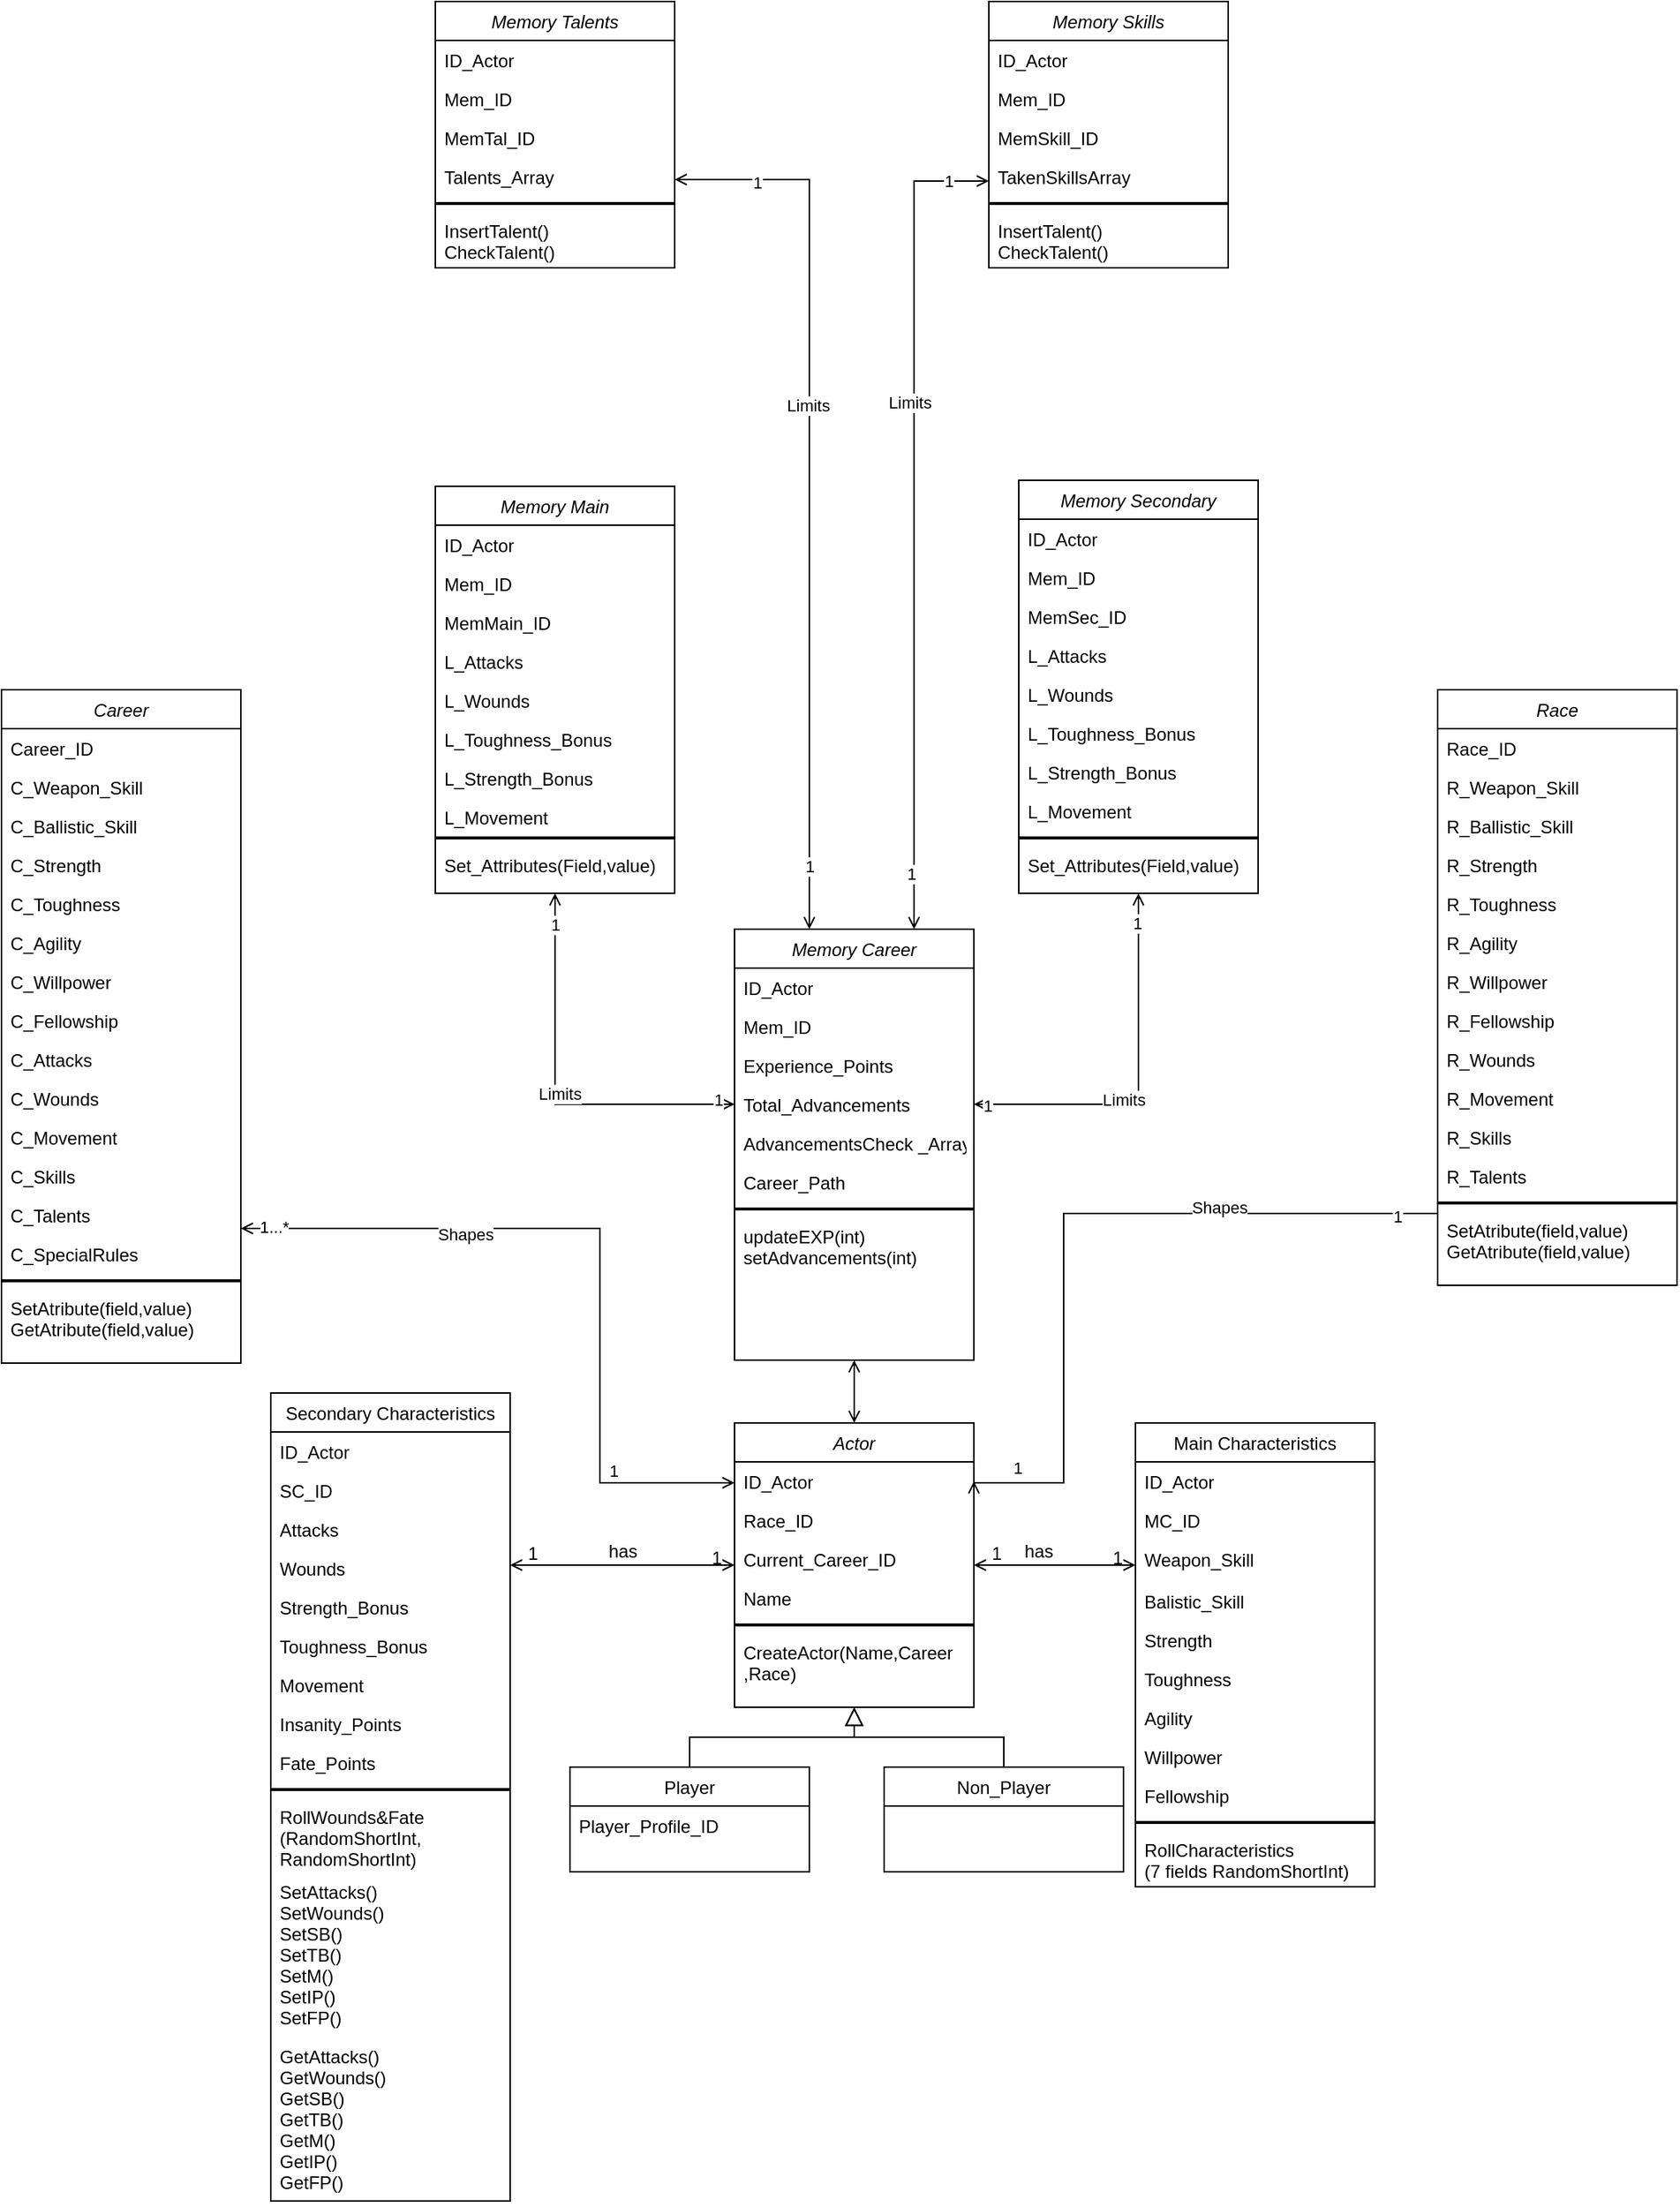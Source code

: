<mxfile version="21.2.8" type="device">
  <diagram id="C5RBs43oDa-KdzZeNtuy" name="Page-1">
    <mxGraphModel dx="2403" dy="2080" grid="1" gridSize="10" guides="1" tooltips="1" connect="1" arrows="1" fold="1" page="1" pageScale="1" pageWidth="827" pageHeight="1169" math="0" shadow="0">
      <root>
        <mxCell id="WIyWlLk6GJQsqaUBKTNV-0" />
        <mxCell id="WIyWlLk6GJQsqaUBKTNV-1" parent="WIyWlLk6GJQsqaUBKTNV-0" />
        <mxCell id="jJhLYM68fcWp1wS62dCp-90" style="edgeStyle=orthogonalEdgeStyle;rounded=0;orthogonalLoop=1;jettySize=auto;html=1;endArrow=open;endFill=0;startArrow=open;startFill=0;" edge="1" parent="WIyWlLk6GJQsqaUBKTNV-1" source="zkfFHV4jXpPFQw0GAbJ--0" target="jJhLYM68fcWp1wS62dCp-17">
          <mxGeometry relative="1" as="geometry" />
        </mxCell>
        <mxCell id="zkfFHV4jXpPFQw0GAbJ--0" value="Actor" style="swimlane;fontStyle=2;align=center;verticalAlign=top;childLayout=stackLayout;horizontal=1;startSize=26;horizontalStack=0;resizeParent=1;resizeLast=0;collapsible=1;marginBottom=0;rounded=0;shadow=0;strokeWidth=1;" parent="WIyWlLk6GJQsqaUBKTNV-1" vertex="1">
          <mxGeometry x="260" y="220" width="160" height="190" as="geometry">
            <mxRectangle x="230" y="140" width="160" height="26" as="alternateBounds" />
          </mxGeometry>
        </mxCell>
        <mxCell id="zkfFHV4jXpPFQw0GAbJ--1" value="ID_Actor" style="text;align=left;verticalAlign=top;spacingLeft=4;spacingRight=4;overflow=hidden;rotatable=0;points=[[0,0.5],[1,0.5]];portConstraint=eastwest;" parent="zkfFHV4jXpPFQw0GAbJ--0" vertex="1">
          <mxGeometry y="26" width="160" height="26" as="geometry" />
        </mxCell>
        <mxCell id="jJhLYM68fcWp1wS62dCp-0" value="Race_ID" style="text;align=left;verticalAlign=top;spacingLeft=4;spacingRight=4;overflow=hidden;rotatable=0;points=[[0,0.5],[1,0.5]];portConstraint=eastwest;rounded=0;shadow=0;html=0;" vertex="1" parent="zkfFHV4jXpPFQw0GAbJ--0">
          <mxGeometry y="52" width="160" height="26" as="geometry" />
        </mxCell>
        <mxCell id="zkfFHV4jXpPFQw0GAbJ--3" value="Current_Career_ID" style="text;align=left;verticalAlign=top;spacingLeft=4;spacingRight=4;overflow=hidden;rotatable=0;points=[[0,0.5],[1,0.5]];portConstraint=eastwest;rounded=0;shadow=0;html=0;" parent="zkfFHV4jXpPFQw0GAbJ--0" vertex="1">
          <mxGeometry y="78" width="160" height="26" as="geometry" />
        </mxCell>
        <mxCell id="zkfFHV4jXpPFQw0GAbJ--2" value="Name" style="text;align=left;verticalAlign=top;spacingLeft=4;spacingRight=4;overflow=hidden;rotatable=0;points=[[0,0.5],[1,0.5]];portConstraint=eastwest;rounded=0;shadow=0;html=0;" parent="zkfFHV4jXpPFQw0GAbJ--0" vertex="1">
          <mxGeometry y="104" width="160" height="26" as="geometry" />
        </mxCell>
        <mxCell id="jJhLYM68fcWp1wS62dCp-123" value="" style="line;strokeWidth=2;html=1;" vertex="1" parent="zkfFHV4jXpPFQw0GAbJ--0">
          <mxGeometry y="130" width="160" height="10" as="geometry" />
        </mxCell>
        <mxCell id="jJhLYM68fcWp1wS62dCp-124" value="CreateActor(Name,Career&#xa;,Race)" style="text;align=left;verticalAlign=top;spacingLeft=4;spacingRight=4;overflow=hidden;rotatable=0;points=[[0,0.5],[1,0.5]];portConstraint=eastwest;rounded=0;shadow=0;html=0;" vertex="1" parent="zkfFHV4jXpPFQw0GAbJ--0">
          <mxGeometry y="140" width="160" height="50" as="geometry" />
        </mxCell>
        <mxCell id="zkfFHV4jXpPFQw0GAbJ--6" value="Player" style="swimlane;fontStyle=0;align=center;verticalAlign=top;childLayout=stackLayout;horizontal=1;startSize=26;horizontalStack=0;resizeParent=1;resizeLast=0;collapsible=1;marginBottom=0;rounded=0;shadow=0;strokeWidth=1;" parent="WIyWlLk6GJQsqaUBKTNV-1" vertex="1">
          <mxGeometry x="150" y="450" width="160" height="70" as="geometry">
            <mxRectangle x="130" y="380" width="160" height="26" as="alternateBounds" />
          </mxGeometry>
        </mxCell>
        <mxCell id="zkfFHV4jXpPFQw0GAbJ--7" value="Player_Profile_ID" style="text;align=left;verticalAlign=top;spacingLeft=4;spacingRight=4;overflow=hidden;rotatable=0;points=[[0,0.5],[1,0.5]];portConstraint=eastwest;" parent="zkfFHV4jXpPFQw0GAbJ--6" vertex="1">
          <mxGeometry y="26" width="160" height="26" as="geometry" />
        </mxCell>
        <mxCell id="zkfFHV4jXpPFQw0GAbJ--12" value="" style="endArrow=block;endSize=10;endFill=0;shadow=0;strokeWidth=1;rounded=0;edgeStyle=elbowEdgeStyle;elbow=vertical;" parent="WIyWlLk6GJQsqaUBKTNV-1" source="zkfFHV4jXpPFQw0GAbJ--6" target="zkfFHV4jXpPFQw0GAbJ--0" edge="1">
          <mxGeometry width="160" relative="1" as="geometry">
            <mxPoint x="220" y="303" as="sourcePoint" />
            <mxPoint x="220" y="303" as="targetPoint" />
          </mxGeometry>
        </mxCell>
        <mxCell id="zkfFHV4jXpPFQw0GAbJ--13" value="Non_Player" style="swimlane;fontStyle=0;align=center;verticalAlign=top;childLayout=stackLayout;horizontal=1;startSize=26;horizontalStack=0;resizeParent=1;resizeLast=0;collapsible=1;marginBottom=0;rounded=0;shadow=0;strokeWidth=1;" parent="WIyWlLk6GJQsqaUBKTNV-1" vertex="1">
          <mxGeometry x="360" y="450" width="160" height="70" as="geometry">
            <mxRectangle x="340" y="380" width="170" height="26" as="alternateBounds" />
          </mxGeometry>
        </mxCell>
        <mxCell id="zkfFHV4jXpPFQw0GAbJ--16" value="" style="endArrow=block;endSize=10;endFill=0;shadow=0;strokeWidth=1;rounded=0;edgeStyle=elbowEdgeStyle;elbow=vertical;" parent="WIyWlLk6GJQsqaUBKTNV-1" source="zkfFHV4jXpPFQw0GAbJ--13" target="zkfFHV4jXpPFQw0GAbJ--0" edge="1">
          <mxGeometry width="160" relative="1" as="geometry">
            <mxPoint x="230" y="473" as="sourcePoint" />
            <mxPoint x="330" y="371" as="targetPoint" />
          </mxGeometry>
        </mxCell>
        <mxCell id="zkfFHV4jXpPFQw0GAbJ--17" value="Main Characteristics" style="swimlane;fontStyle=0;align=center;verticalAlign=top;childLayout=stackLayout;horizontal=1;startSize=26;horizontalStack=0;resizeParent=1;resizeLast=0;collapsible=1;marginBottom=0;rounded=0;shadow=0;strokeWidth=1;" parent="WIyWlLk6GJQsqaUBKTNV-1" vertex="1">
          <mxGeometry x="528" y="220" width="160" height="310" as="geometry">
            <mxRectangle x="550" y="140" width="160" height="26" as="alternateBounds" />
          </mxGeometry>
        </mxCell>
        <mxCell id="jJhLYM68fcWp1wS62dCp-76" value="ID_Actor" style="text;align=left;verticalAlign=top;spacingLeft=4;spacingRight=4;overflow=hidden;rotatable=0;points=[[0,0.5],[1,0.5]];portConstraint=eastwest;" vertex="1" parent="zkfFHV4jXpPFQw0GAbJ--17">
          <mxGeometry y="26" width="160" height="26" as="geometry" />
        </mxCell>
        <mxCell id="zkfFHV4jXpPFQw0GAbJ--18" value="MC_ID" style="text;align=left;verticalAlign=top;spacingLeft=4;spacingRight=4;overflow=hidden;rotatable=0;points=[[0,0.5],[1,0.5]];portConstraint=eastwest;" parent="zkfFHV4jXpPFQw0GAbJ--17" vertex="1">
          <mxGeometry y="52" width="160" height="26" as="geometry" />
        </mxCell>
        <mxCell id="jJhLYM68fcWp1wS62dCp-73" value="Weapon_Skill" style="text;align=left;verticalAlign=top;spacingLeft=4;spacingRight=4;overflow=hidden;rotatable=0;points=[[0,0.5],[1,0.5]];portConstraint=eastwest;" vertex="1" parent="zkfFHV4jXpPFQw0GAbJ--17">
          <mxGeometry y="78" width="160" height="28" as="geometry" />
        </mxCell>
        <mxCell id="zkfFHV4jXpPFQw0GAbJ--19" value="Balistic_Skill" style="text;align=left;verticalAlign=top;spacingLeft=4;spacingRight=4;overflow=hidden;rotatable=0;points=[[0,0.5],[1,0.5]];portConstraint=eastwest;rounded=0;shadow=0;html=0;" parent="zkfFHV4jXpPFQw0GAbJ--17" vertex="1">
          <mxGeometry y="106" width="160" height="26" as="geometry" />
        </mxCell>
        <mxCell id="zkfFHV4jXpPFQw0GAbJ--20" value="Strength" style="text;align=left;verticalAlign=top;spacingLeft=4;spacingRight=4;overflow=hidden;rotatable=0;points=[[0,0.5],[1,0.5]];portConstraint=eastwest;rounded=0;shadow=0;html=0;" parent="zkfFHV4jXpPFQw0GAbJ--17" vertex="1">
          <mxGeometry y="132" width="160" height="26" as="geometry" />
        </mxCell>
        <mxCell id="zkfFHV4jXpPFQw0GAbJ--21" value="Toughness" style="text;align=left;verticalAlign=top;spacingLeft=4;spacingRight=4;overflow=hidden;rotatable=0;points=[[0,0.5],[1,0.5]];portConstraint=eastwest;rounded=0;shadow=0;html=0;" parent="zkfFHV4jXpPFQw0GAbJ--17" vertex="1">
          <mxGeometry y="158" width="160" height="26" as="geometry" />
        </mxCell>
        <mxCell id="zkfFHV4jXpPFQw0GAbJ--22" value="Agility" style="text;align=left;verticalAlign=top;spacingLeft=4;spacingRight=4;overflow=hidden;rotatable=0;points=[[0,0.5],[1,0.5]];portConstraint=eastwest;rounded=0;shadow=0;html=0;" parent="zkfFHV4jXpPFQw0GAbJ--17" vertex="1">
          <mxGeometry y="184" width="160" height="26" as="geometry" />
        </mxCell>
        <mxCell id="jJhLYM68fcWp1wS62dCp-1" value="Willpower" style="text;align=left;verticalAlign=top;spacingLeft=4;spacingRight=4;overflow=hidden;rotatable=0;points=[[0,0.5],[1,0.5]];portConstraint=eastwest;rounded=0;shadow=0;html=0;" vertex="1" parent="zkfFHV4jXpPFQw0GAbJ--17">
          <mxGeometry y="210" width="160" height="26" as="geometry" />
        </mxCell>
        <mxCell id="jJhLYM68fcWp1wS62dCp-2" value="Fellowship" style="text;align=left;verticalAlign=top;spacingLeft=4;spacingRight=4;overflow=hidden;rotatable=0;points=[[0,0.5],[1,0.5]];portConstraint=eastwest;rounded=0;shadow=0;html=0;" vertex="1" parent="zkfFHV4jXpPFQw0GAbJ--17">
          <mxGeometry y="236" width="160" height="26" as="geometry" />
        </mxCell>
        <mxCell id="jJhLYM68fcWp1wS62dCp-134" value="" style="line;strokeWidth=2;html=1;" vertex="1" parent="zkfFHV4jXpPFQw0GAbJ--17">
          <mxGeometry y="262" width="160" height="10" as="geometry" />
        </mxCell>
        <mxCell id="jJhLYM68fcWp1wS62dCp-135" value="RollCharacteristics&#xa;(7 fields RandomShortInt)" style="text;align=left;verticalAlign=top;spacingLeft=4;spacingRight=4;overflow=hidden;rotatable=0;points=[[0,0.5],[1,0.5]];portConstraint=eastwest;" vertex="1" parent="zkfFHV4jXpPFQw0GAbJ--17">
          <mxGeometry y="272" width="160" height="38" as="geometry" />
        </mxCell>
        <mxCell id="zkfFHV4jXpPFQw0GAbJ--26" value="" style="endArrow=open;shadow=0;strokeWidth=1;rounded=0;endFill=1;edgeStyle=elbowEdgeStyle;elbow=vertical;startArrow=open;startFill=0;" parent="WIyWlLk6GJQsqaUBKTNV-1" source="zkfFHV4jXpPFQw0GAbJ--0" target="zkfFHV4jXpPFQw0GAbJ--17" edge="1">
          <mxGeometry x="0.5" y="41" relative="1" as="geometry">
            <mxPoint x="400" y="292" as="sourcePoint" />
            <mxPoint x="560" y="292" as="targetPoint" />
            <mxPoint x="-40" y="32" as="offset" />
          </mxGeometry>
        </mxCell>
        <mxCell id="zkfFHV4jXpPFQw0GAbJ--27" value="1" style="resizable=0;align=left;verticalAlign=bottom;labelBackgroundColor=none;fontSize=12;" parent="zkfFHV4jXpPFQw0GAbJ--26" connectable="0" vertex="1">
          <mxGeometry x="-1" relative="1" as="geometry">
            <mxPoint x="10" y="1" as="offset" />
          </mxGeometry>
        </mxCell>
        <mxCell id="zkfFHV4jXpPFQw0GAbJ--28" value="1" style="resizable=0;align=right;verticalAlign=bottom;labelBackgroundColor=none;fontSize=12;" parent="zkfFHV4jXpPFQw0GAbJ--26" connectable="0" vertex="1">
          <mxGeometry x="1" relative="1" as="geometry">
            <mxPoint x="-7" y="4" as="offset" />
          </mxGeometry>
        </mxCell>
        <mxCell id="zkfFHV4jXpPFQw0GAbJ--29" value="has" style="text;html=1;resizable=0;points=[];;align=center;verticalAlign=middle;labelBackgroundColor=none;rounded=0;shadow=0;strokeWidth=1;fontSize=12;" parent="zkfFHV4jXpPFQw0GAbJ--26" vertex="1" connectable="0">
          <mxGeometry x="0.5" y="49" relative="1" as="geometry">
            <mxPoint x="-38" y="40" as="offset" />
          </mxGeometry>
        </mxCell>
        <mxCell id="jJhLYM68fcWp1wS62dCp-3" value="Secondary Characteristics" style="swimlane;fontStyle=0;align=center;verticalAlign=top;childLayout=stackLayout;horizontal=1;startSize=26;horizontalStack=0;resizeParent=1;resizeLast=0;collapsible=1;marginBottom=0;rounded=0;shadow=0;strokeWidth=1;" vertex="1" parent="WIyWlLk6GJQsqaUBKTNV-1">
          <mxGeometry x="-50" y="200" width="160" height="540" as="geometry">
            <mxRectangle x="550" y="140" width="160" height="26" as="alternateBounds" />
          </mxGeometry>
        </mxCell>
        <mxCell id="jJhLYM68fcWp1wS62dCp-75" value="ID_Actor" style="text;align=left;verticalAlign=top;spacingLeft=4;spacingRight=4;overflow=hidden;rotatable=0;points=[[0,0.5],[1,0.5]];portConstraint=eastwest;" vertex="1" parent="jJhLYM68fcWp1wS62dCp-3">
          <mxGeometry y="26" width="160" height="26" as="geometry" />
        </mxCell>
        <mxCell id="jJhLYM68fcWp1wS62dCp-71" value="SC_ID" style="text;align=left;verticalAlign=top;spacingLeft=4;spacingRight=4;overflow=hidden;rotatable=0;points=[[0,0.5],[1,0.5]];portConstraint=eastwest;" vertex="1" parent="jJhLYM68fcWp1wS62dCp-3">
          <mxGeometry y="52" width="160" height="26" as="geometry" />
        </mxCell>
        <mxCell id="jJhLYM68fcWp1wS62dCp-4" value="Attacks" style="text;align=left;verticalAlign=top;spacingLeft=4;spacingRight=4;overflow=hidden;rotatable=0;points=[[0,0.5],[1,0.5]];portConstraint=eastwest;" vertex="1" parent="jJhLYM68fcWp1wS62dCp-3">
          <mxGeometry y="78" width="160" height="26" as="geometry" />
        </mxCell>
        <mxCell id="jJhLYM68fcWp1wS62dCp-5" value="Wounds" style="text;align=left;verticalAlign=top;spacingLeft=4;spacingRight=4;overflow=hidden;rotatable=0;points=[[0,0.5],[1,0.5]];portConstraint=eastwest;rounded=0;shadow=0;html=0;" vertex="1" parent="jJhLYM68fcWp1wS62dCp-3">
          <mxGeometry y="104" width="160" height="26" as="geometry" />
        </mxCell>
        <mxCell id="jJhLYM68fcWp1wS62dCp-6" value="Strength_Bonus" style="text;align=left;verticalAlign=top;spacingLeft=4;spacingRight=4;overflow=hidden;rotatable=0;points=[[0,0.5],[1,0.5]];portConstraint=eastwest;rounded=0;shadow=0;html=0;" vertex="1" parent="jJhLYM68fcWp1wS62dCp-3">
          <mxGeometry y="130" width="160" height="26" as="geometry" />
        </mxCell>
        <mxCell id="jJhLYM68fcWp1wS62dCp-7" value="Toughness_Bonus" style="text;align=left;verticalAlign=top;spacingLeft=4;spacingRight=4;overflow=hidden;rotatable=0;points=[[0,0.5],[1,0.5]];portConstraint=eastwest;rounded=0;shadow=0;html=0;" vertex="1" parent="jJhLYM68fcWp1wS62dCp-3">
          <mxGeometry y="156" width="160" height="26" as="geometry" />
        </mxCell>
        <mxCell id="jJhLYM68fcWp1wS62dCp-8" value="Movement" style="text;align=left;verticalAlign=top;spacingLeft=4;spacingRight=4;overflow=hidden;rotatable=0;points=[[0,0.5],[1,0.5]];portConstraint=eastwest;rounded=0;shadow=0;html=0;" vertex="1" parent="jJhLYM68fcWp1wS62dCp-3">
          <mxGeometry y="182" width="160" height="26" as="geometry" />
        </mxCell>
        <mxCell id="jJhLYM68fcWp1wS62dCp-9" value="Insanity_Points" style="text;align=left;verticalAlign=top;spacingLeft=4;spacingRight=4;overflow=hidden;rotatable=0;points=[[0,0.5],[1,0.5]];portConstraint=eastwest;rounded=0;shadow=0;html=0;" vertex="1" parent="jJhLYM68fcWp1wS62dCp-3">
          <mxGeometry y="208" width="160" height="26" as="geometry" />
        </mxCell>
        <mxCell id="jJhLYM68fcWp1wS62dCp-10" value="Fate_Points" style="text;align=left;verticalAlign=top;spacingLeft=4;spacingRight=4;overflow=hidden;rotatable=0;points=[[0,0.5],[1,0.5]];portConstraint=eastwest;rounded=0;shadow=0;html=0;" vertex="1" parent="jJhLYM68fcWp1wS62dCp-3">
          <mxGeometry y="234" width="160" height="26" as="geometry" />
        </mxCell>
        <mxCell id="jJhLYM68fcWp1wS62dCp-130" value="" style="line;strokeWidth=2;html=1;" vertex="1" parent="jJhLYM68fcWp1wS62dCp-3">
          <mxGeometry y="260" width="160" height="10" as="geometry" />
        </mxCell>
        <mxCell id="jJhLYM68fcWp1wS62dCp-131" value="RollWounds&amp;Fate&#xa;(RandomShortInt,&#xa;RandomShortInt)" style="text;align=left;verticalAlign=top;spacingLeft=4;spacingRight=4;overflow=hidden;rotatable=0;points=[[0,0.5],[1,0.5]];portConstraint=eastwest;rounded=0;shadow=0;html=0;" vertex="1" parent="jJhLYM68fcWp1wS62dCp-3">
          <mxGeometry y="270" width="160" height="50" as="geometry" />
        </mxCell>
        <mxCell id="jJhLYM68fcWp1wS62dCp-132" value="SetAttacks()&#xa;SetWounds()&#xa;SetSB()&#xa;SetTB()&#xa;SetM()&#xa;SetIP()&#xa;SetFP()" style="text;align=left;verticalAlign=top;spacingLeft=4;spacingRight=4;overflow=hidden;rotatable=0;points=[[0,0.5],[1,0.5]];portConstraint=eastwest;rounded=0;shadow=0;html=0;" vertex="1" parent="jJhLYM68fcWp1wS62dCp-3">
          <mxGeometry y="320" width="160" height="110" as="geometry" />
        </mxCell>
        <mxCell id="jJhLYM68fcWp1wS62dCp-133" value="GetAttacks()&#xa;GetWounds()&#xa;GetSB()&#xa;GetTB()&#xa;GetM()&#xa;GetIP()&#xa;GetFP()" style="text;align=left;verticalAlign=top;spacingLeft=4;spacingRight=4;overflow=hidden;rotatable=0;points=[[0,0.5],[1,0.5]];portConstraint=eastwest;rounded=0;shadow=0;html=0;" vertex="1" parent="jJhLYM68fcWp1wS62dCp-3">
          <mxGeometry y="430" width="160" height="110" as="geometry" />
        </mxCell>
        <mxCell id="jJhLYM68fcWp1wS62dCp-13" value="" style="endArrow=open;shadow=0;strokeWidth=1;rounded=0;endFill=1;edgeStyle=elbowEdgeStyle;elbow=vertical;startArrow=open;startFill=0;" edge="1" parent="WIyWlLk6GJQsqaUBKTNV-1" source="jJhLYM68fcWp1wS62dCp-3" target="zkfFHV4jXpPFQw0GAbJ--0">
          <mxGeometry x="0.5" y="41" relative="1" as="geometry">
            <mxPoint x="112" y="288.5" as="sourcePoint" />
            <mxPoint x="240" y="288.5" as="targetPoint" />
            <mxPoint x="-40" y="32" as="offset" />
          </mxGeometry>
        </mxCell>
        <mxCell id="jJhLYM68fcWp1wS62dCp-14" value="1" style="resizable=0;align=left;verticalAlign=bottom;labelBackgroundColor=none;fontSize=12;" connectable="0" vertex="1" parent="jJhLYM68fcWp1wS62dCp-13">
          <mxGeometry x="-1" relative="1" as="geometry">
            <mxPoint x="10" y="1" as="offset" />
          </mxGeometry>
        </mxCell>
        <mxCell id="jJhLYM68fcWp1wS62dCp-15" value="1" style="resizable=0;align=right;verticalAlign=bottom;labelBackgroundColor=none;fontSize=12;" connectable="0" vertex="1" parent="jJhLYM68fcWp1wS62dCp-13">
          <mxGeometry x="1" relative="1" as="geometry">
            <mxPoint x="-7" y="4" as="offset" />
          </mxGeometry>
        </mxCell>
        <mxCell id="jJhLYM68fcWp1wS62dCp-16" value="has" style="text;html=1;resizable=0;points=[];;align=center;verticalAlign=middle;labelBackgroundColor=none;rounded=0;shadow=0;strokeWidth=1;fontSize=12;" vertex="1" connectable="0" parent="jJhLYM68fcWp1wS62dCp-13">
          <mxGeometry x="0.5" y="49" relative="1" as="geometry">
            <mxPoint x="-38" y="40" as="offset" />
          </mxGeometry>
        </mxCell>
        <mxCell id="jJhLYM68fcWp1wS62dCp-91" style="edgeStyle=orthogonalEdgeStyle;rounded=0;orthogonalLoop=1;jettySize=auto;html=1;exitX=0;exitY=0.5;exitDx=0;exitDy=0;startArrow=open;startFill=0;endArrow=open;endFill=0;" edge="1" parent="WIyWlLk6GJQsqaUBKTNV-1" source="jJhLYM68fcWp1wS62dCp-68" target="jJhLYM68fcWp1wS62dCp-52">
          <mxGeometry relative="1" as="geometry" />
        </mxCell>
        <mxCell id="jJhLYM68fcWp1wS62dCp-125" value="Limits" style="edgeLabel;html=1;align=center;verticalAlign=middle;resizable=0;points=[];" vertex="1" connectable="0" parent="jJhLYM68fcWp1wS62dCp-91">
          <mxGeometry x="-0.028" y="-3" relative="1" as="geometry">
            <mxPoint as="offset" />
          </mxGeometry>
        </mxCell>
        <mxCell id="jJhLYM68fcWp1wS62dCp-126" value="1" style="edgeLabel;html=1;align=center;verticalAlign=middle;resizable=0;points=[];" vertex="1" connectable="0" parent="jJhLYM68fcWp1wS62dCp-91">
          <mxGeometry x="0.844" relative="1" as="geometry">
            <mxPoint as="offset" />
          </mxGeometry>
        </mxCell>
        <mxCell id="jJhLYM68fcWp1wS62dCp-127" value="1" style="edgeLabel;html=1;align=center;verticalAlign=middle;resizable=0;points=[];" vertex="1" connectable="0" parent="jJhLYM68fcWp1wS62dCp-91">
          <mxGeometry x="-0.914" y="-3" relative="1" as="geometry">
            <mxPoint as="offset" />
          </mxGeometry>
        </mxCell>
        <mxCell id="jJhLYM68fcWp1wS62dCp-92" style="edgeStyle=orthogonalEdgeStyle;rounded=0;orthogonalLoop=1;jettySize=auto;html=1;exitX=1;exitY=0.5;exitDx=0;exitDy=0;endArrow=open;endFill=0;startArrow=open;startFill=0;" edge="1" parent="WIyWlLk6GJQsqaUBKTNV-1" source="jJhLYM68fcWp1wS62dCp-68" target="jJhLYM68fcWp1wS62dCp-60">
          <mxGeometry relative="1" as="geometry" />
        </mxCell>
        <mxCell id="jJhLYM68fcWp1wS62dCp-128" value="1" style="edgeLabel;html=1;align=center;verticalAlign=middle;resizable=0;points=[];" vertex="1" connectable="0" parent="jJhLYM68fcWp1wS62dCp-92">
          <mxGeometry x="0.843" y="1" relative="1" as="geometry">
            <mxPoint as="offset" />
          </mxGeometry>
        </mxCell>
        <mxCell id="jJhLYM68fcWp1wS62dCp-129" value="1" style="edgeLabel;html=1;align=center;verticalAlign=middle;resizable=0;points=[];" vertex="1" connectable="0" parent="jJhLYM68fcWp1wS62dCp-92">
          <mxGeometry x="-0.93" y="-1" relative="1" as="geometry">
            <mxPoint as="offset" />
          </mxGeometry>
        </mxCell>
        <mxCell id="jJhLYM68fcWp1wS62dCp-206" value="Limits" style="edgeLabel;html=1;align=center;verticalAlign=middle;resizable=0;points=[];" vertex="1" connectable="0" parent="jJhLYM68fcWp1wS62dCp-92">
          <mxGeometry x="-0.203" y="3" relative="1" as="geometry">
            <mxPoint as="offset" />
          </mxGeometry>
        </mxCell>
        <mxCell id="jJhLYM68fcWp1wS62dCp-180" style="edgeStyle=orthogonalEdgeStyle;rounded=0;orthogonalLoop=1;jettySize=auto;html=1;startArrow=open;startFill=0;endArrow=open;endFill=0;" edge="1" parent="WIyWlLk6GJQsqaUBKTNV-1" source="jJhLYM68fcWp1wS62dCp-17" target="jJhLYM68fcWp1wS62dCp-169">
          <mxGeometry relative="1" as="geometry">
            <Array as="points">
              <mxPoint x="310" y="-611" />
            </Array>
          </mxGeometry>
        </mxCell>
        <mxCell id="jJhLYM68fcWp1wS62dCp-207" value="Limits" style="edgeLabel;html=1;align=center;verticalAlign=middle;resizable=0;points=[];" vertex="1" connectable="0" parent="jJhLYM68fcWp1wS62dCp-180">
          <mxGeometry x="0.096" y="1" relative="1" as="geometry">
            <mxPoint y="-26" as="offset" />
          </mxGeometry>
        </mxCell>
        <mxCell id="jJhLYM68fcWp1wS62dCp-211" value="1" style="edgeLabel;html=1;align=center;verticalAlign=middle;resizable=0;points=[];" vertex="1" connectable="0" parent="jJhLYM68fcWp1wS62dCp-180">
          <mxGeometry x="-0.858" relative="1" as="geometry">
            <mxPoint as="offset" />
          </mxGeometry>
        </mxCell>
        <mxCell id="jJhLYM68fcWp1wS62dCp-212" value="1" style="edgeLabel;html=1;align=center;verticalAlign=middle;resizable=0;points=[];" vertex="1" connectable="0" parent="jJhLYM68fcWp1wS62dCp-180">
          <mxGeometry x="0.814" y="2" relative="1" as="geometry">
            <mxPoint as="offset" />
          </mxGeometry>
        </mxCell>
        <mxCell id="jJhLYM68fcWp1wS62dCp-17" value="Memory Career" style="swimlane;fontStyle=2;align=center;verticalAlign=top;childLayout=stackLayout;horizontal=1;startSize=26;horizontalStack=0;resizeParent=1;resizeLast=0;collapsible=1;marginBottom=0;rounded=0;shadow=0;strokeWidth=1;" vertex="1" parent="WIyWlLk6GJQsqaUBKTNV-1">
          <mxGeometry x="260" y="-110" width="160" height="288" as="geometry">
            <mxRectangle x="230" y="140" width="160" height="26" as="alternateBounds" />
          </mxGeometry>
        </mxCell>
        <mxCell id="jJhLYM68fcWp1wS62dCp-77" value="ID_Actor" style="text;align=left;verticalAlign=top;spacingLeft=4;spacingRight=4;overflow=hidden;rotatable=0;points=[[0,0.5],[1,0.5]];portConstraint=eastwest;" vertex="1" parent="jJhLYM68fcWp1wS62dCp-17">
          <mxGeometry y="26" width="160" height="26" as="geometry" />
        </mxCell>
        <mxCell id="jJhLYM68fcWp1wS62dCp-74" value="Mem_ID" style="text;align=left;verticalAlign=top;spacingLeft=4;spacingRight=4;overflow=hidden;rotatable=0;points=[[0,0.5],[1,0.5]];portConstraint=eastwest;rounded=0;shadow=0;html=0;" vertex="1" parent="jJhLYM68fcWp1wS62dCp-17">
          <mxGeometry y="52" width="160" height="26" as="geometry" />
        </mxCell>
        <mxCell id="jJhLYM68fcWp1wS62dCp-51" value="Experience_Points" style="text;align=left;verticalAlign=top;spacingLeft=4;spacingRight=4;overflow=hidden;rotatable=0;points=[[0,0.5],[1,0.5]];portConstraint=eastwest;rounded=0;shadow=0;html=0;" vertex="1" parent="jJhLYM68fcWp1wS62dCp-17">
          <mxGeometry y="78" width="160" height="26" as="geometry" />
        </mxCell>
        <mxCell id="jJhLYM68fcWp1wS62dCp-68" value="Total_Advancements" style="text;align=left;verticalAlign=top;spacingLeft=4;spacingRight=4;overflow=hidden;rotatable=0;points=[[0,0.5],[1,0.5]];portConstraint=eastwest;rounded=0;shadow=0;html=0;" vertex="1" parent="jJhLYM68fcWp1wS62dCp-17">
          <mxGeometry y="104" width="160" height="26" as="geometry" />
        </mxCell>
        <mxCell id="jJhLYM68fcWp1wS62dCp-205" value="AdvancementsCheck _Array" style="text;align=left;verticalAlign=top;spacingLeft=4;spacingRight=4;overflow=hidden;rotatable=0;points=[[0,0.5],[1,0.5]];portConstraint=eastwest;rounded=0;shadow=0;html=0;" vertex="1" parent="jJhLYM68fcWp1wS62dCp-17">
          <mxGeometry y="130" width="160" height="26" as="geometry" />
        </mxCell>
        <mxCell id="jJhLYM68fcWp1wS62dCp-89" value="Career_Path" style="text;align=left;verticalAlign=top;spacingLeft=4;spacingRight=4;overflow=hidden;rotatable=0;points=[[0,0.5],[1,0.5]];portConstraint=eastwest;rounded=0;shadow=0;html=0;" vertex="1" parent="jJhLYM68fcWp1wS62dCp-17">
          <mxGeometry y="156" width="160" height="26" as="geometry" />
        </mxCell>
        <mxCell id="jJhLYM68fcWp1wS62dCp-114" value="" style="line;strokeWidth=2;html=1;" vertex="1" parent="jJhLYM68fcWp1wS62dCp-17">
          <mxGeometry y="182" width="160" height="10" as="geometry" />
        </mxCell>
        <mxCell id="jJhLYM68fcWp1wS62dCp-120" value="updateEXP(int)&#xa;setAdvancements(int)&#xa;writePath(int)&#xa;InsertCheck(String,Bool)&#xa;" style="text;align=left;verticalAlign=top;spacingLeft=4;spacingRight=4;overflow=hidden;rotatable=0;points=[[0,0.5],[1,0.5]];portConstraint=eastwest;rounded=0;shadow=0;html=0;" vertex="1" parent="jJhLYM68fcWp1wS62dCp-17">
          <mxGeometry y="192" width="160" height="32" as="geometry" />
        </mxCell>
        <mxCell id="jJhLYM68fcWp1wS62dCp-52" value="Memory Main" style="swimlane;fontStyle=2;align=center;verticalAlign=top;childLayout=stackLayout;horizontal=1;startSize=26;horizontalStack=0;resizeParent=1;resizeLast=0;collapsible=1;marginBottom=0;rounded=0;shadow=0;strokeWidth=1;" vertex="1" parent="WIyWlLk6GJQsqaUBKTNV-1">
          <mxGeometry x="60" y="-406" width="160" height="272" as="geometry">
            <mxRectangle x="230" y="140" width="160" height="26" as="alternateBounds" />
          </mxGeometry>
        </mxCell>
        <mxCell id="jJhLYM68fcWp1wS62dCp-82" value="ID_Actor" style="text;align=left;verticalAlign=top;spacingLeft=4;spacingRight=4;overflow=hidden;rotatable=0;points=[[0,0.5],[1,0.5]];portConstraint=eastwest;" vertex="1" parent="jJhLYM68fcWp1wS62dCp-52">
          <mxGeometry y="26" width="160" height="26" as="geometry" />
        </mxCell>
        <mxCell id="jJhLYM68fcWp1wS62dCp-83" value="Mem_ID" style="text;align=left;verticalAlign=top;spacingLeft=4;spacingRight=4;overflow=hidden;rotatable=0;points=[[0,0.5],[1,0.5]];portConstraint=eastwest;rounded=0;shadow=0;html=0;" vertex="1" parent="jJhLYM68fcWp1wS62dCp-52">
          <mxGeometry y="52" width="160" height="26" as="geometry" />
        </mxCell>
        <mxCell id="jJhLYM68fcWp1wS62dCp-94" value="MemMain_ID" style="text;align=left;verticalAlign=top;spacingLeft=4;spacingRight=4;overflow=hidden;rotatable=0;points=[[0,0.5],[1,0.5]];portConstraint=eastwest;rounded=0;shadow=0;html=0;" vertex="1" parent="jJhLYM68fcWp1wS62dCp-52">
          <mxGeometry y="78" width="160" height="26" as="geometry" />
        </mxCell>
        <mxCell id="jJhLYM68fcWp1wS62dCp-53" value="L_Attacks" style="text;align=left;verticalAlign=top;spacingLeft=4;spacingRight=4;overflow=hidden;rotatable=0;points=[[0,0.5],[1,0.5]];portConstraint=eastwest;" vertex="1" parent="jJhLYM68fcWp1wS62dCp-52">
          <mxGeometry y="104" width="160" height="26" as="geometry" />
        </mxCell>
        <mxCell id="jJhLYM68fcWp1wS62dCp-54" value="L_Wounds" style="text;align=left;verticalAlign=top;spacingLeft=4;spacingRight=4;overflow=hidden;rotatable=0;points=[[0,0.5],[1,0.5]];portConstraint=eastwest;rounded=0;shadow=0;html=0;" vertex="1" parent="jJhLYM68fcWp1wS62dCp-52">
          <mxGeometry y="130" width="160" height="26" as="geometry" />
        </mxCell>
        <mxCell id="jJhLYM68fcWp1wS62dCp-55" value="L_Toughness_Bonus" style="text;align=left;verticalAlign=top;spacingLeft=4;spacingRight=4;overflow=hidden;rotatable=0;points=[[0,0.5],[1,0.5]];portConstraint=eastwest;rounded=0;shadow=0;html=0;" vertex="1" parent="jJhLYM68fcWp1wS62dCp-52">
          <mxGeometry y="156" width="160" height="26" as="geometry" />
        </mxCell>
        <mxCell id="jJhLYM68fcWp1wS62dCp-56" value="L_Strength_Bonus" style="text;align=left;verticalAlign=top;spacingLeft=4;spacingRight=4;overflow=hidden;rotatable=0;points=[[0,0.5],[1,0.5]];portConstraint=eastwest;rounded=0;shadow=0;html=0;" vertex="1" parent="jJhLYM68fcWp1wS62dCp-52">
          <mxGeometry y="182" width="160" height="26" as="geometry" />
        </mxCell>
        <mxCell id="jJhLYM68fcWp1wS62dCp-57" value="L_Movement" style="text;align=left;verticalAlign=top;spacingLeft=4;spacingRight=4;overflow=hidden;rotatable=0;points=[[0,0.5],[1,0.5]];portConstraint=eastwest;rounded=0;shadow=0;html=0;" vertex="1" parent="jJhLYM68fcWp1wS62dCp-52">
          <mxGeometry y="208" width="160" height="22" as="geometry" />
        </mxCell>
        <mxCell id="jJhLYM68fcWp1wS62dCp-116" value="" style="line;strokeWidth=2;html=1;" vertex="1" parent="jJhLYM68fcWp1wS62dCp-52">
          <mxGeometry y="230" width="160" height="10" as="geometry" />
        </mxCell>
        <mxCell id="jJhLYM68fcWp1wS62dCp-118" value="Set_Attributes(Field,value)" style="text;align=left;verticalAlign=top;spacingLeft=4;spacingRight=4;overflow=hidden;rotatable=0;points=[[0,0.5],[1,0.5]];portConstraint=eastwest;rounded=0;shadow=0;html=0;" vertex="1" parent="jJhLYM68fcWp1wS62dCp-52">
          <mxGeometry y="240" width="160" height="32" as="geometry" />
        </mxCell>
        <mxCell id="jJhLYM68fcWp1wS62dCp-60" value="Memory Secondary" style="swimlane;fontStyle=2;align=center;verticalAlign=top;childLayout=stackLayout;horizontal=1;startSize=26;horizontalStack=0;resizeParent=1;resizeLast=0;collapsible=1;marginBottom=0;rounded=0;shadow=0;strokeWidth=1;" vertex="1" parent="WIyWlLk6GJQsqaUBKTNV-1">
          <mxGeometry x="450" y="-410" width="160" height="276" as="geometry">
            <mxRectangle x="230" y="140" width="160" height="26" as="alternateBounds" />
          </mxGeometry>
        </mxCell>
        <mxCell id="jJhLYM68fcWp1wS62dCp-86" value="ID_Actor" style="text;align=left;verticalAlign=top;spacingLeft=4;spacingRight=4;overflow=hidden;rotatable=0;points=[[0,0.5],[1,0.5]];portConstraint=eastwest;" vertex="1" parent="jJhLYM68fcWp1wS62dCp-60">
          <mxGeometry y="26" width="160" height="26" as="geometry" />
        </mxCell>
        <mxCell id="jJhLYM68fcWp1wS62dCp-87" value="Mem_ID" style="text;align=left;verticalAlign=top;spacingLeft=4;spacingRight=4;overflow=hidden;rotatable=0;points=[[0,0.5],[1,0.5]];portConstraint=eastwest;rounded=0;shadow=0;html=0;" vertex="1" parent="jJhLYM68fcWp1wS62dCp-60">
          <mxGeometry y="52" width="160" height="26" as="geometry" />
        </mxCell>
        <mxCell id="jJhLYM68fcWp1wS62dCp-95" value="MemSec_ID" style="text;align=left;verticalAlign=top;spacingLeft=4;spacingRight=4;overflow=hidden;rotatable=0;points=[[0,0.5],[1,0.5]];portConstraint=eastwest;rounded=0;shadow=0;html=0;" vertex="1" parent="jJhLYM68fcWp1wS62dCp-60">
          <mxGeometry y="78" width="160" height="26" as="geometry" />
        </mxCell>
        <mxCell id="jJhLYM68fcWp1wS62dCp-61" value="L_Attacks" style="text;align=left;verticalAlign=top;spacingLeft=4;spacingRight=4;overflow=hidden;rotatable=0;points=[[0,0.5],[1,0.5]];portConstraint=eastwest;" vertex="1" parent="jJhLYM68fcWp1wS62dCp-60">
          <mxGeometry y="104" width="160" height="26" as="geometry" />
        </mxCell>
        <mxCell id="jJhLYM68fcWp1wS62dCp-62" value="L_Wounds" style="text;align=left;verticalAlign=top;spacingLeft=4;spacingRight=4;overflow=hidden;rotatable=0;points=[[0,0.5],[1,0.5]];portConstraint=eastwest;rounded=0;shadow=0;html=0;" vertex="1" parent="jJhLYM68fcWp1wS62dCp-60">
          <mxGeometry y="130" width="160" height="26" as="geometry" />
        </mxCell>
        <mxCell id="jJhLYM68fcWp1wS62dCp-63" value="L_Toughness_Bonus" style="text;align=left;verticalAlign=top;spacingLeft=4;spacingRight=4;overflow=hidden;rotatable=0;points=[[0,0.5],[1,0.5]];portConstraint=eastwest;rounded=0;shadow=0;html=0;" vertex="1" parent="jJhLYM68fcWp1wS62dCp-60">
          <mxGeometry y="156" width="160" height="26" as="geometry" />
        </mxCell>
        <mxCell id="jJhLYM68fcWp1wS62dCp-64" value="L_Strength_Bonus" style="text;align=left;verticalAlign=top;spacingLeft=4;spacingRight=4;overflow=hidden;rotatable=0;points=[[0,0.5],[1,0.5]];portConstraint=eastwest;rounded=0;shadow=0;html=0;" vertex="1" parent="jJhLYM68fcWp1wS62dCp-60">
          <mxGeometry y="182" width="160" height="26" as="geometry" />
        </mxCell>
        <mxCell id="jJhLYM68fcWp1wS62dCp-65" value="L_Movement" style="text;align=left;verticalAlign=top;spacingLeft=4;spacingRight=4;overflow=hidden;rotatable=0;points=[[0,0.5],[1,0.5]];portConstraint=eastwest;rounded=0;shadow=0;html=0;" vertex="1" parent="jJhLYM68fcWp1wS62dCp-60">
          <mxGeometry y="208" width="160" height="26" as="geometry" />
        </mxCell>
        <mxCell id="jJhLYM68fcWp1wS62dCp-115" value="" style="line;strokeWidth=2;html=1;" vertex="1" parent="jJhLYM68fcWp1wS62dCp-60">
          <mxGeometry y="234" width="160" height="10" as="geometry" />
        </mxCell>
        <mxCell id="jJhLYM68fcWp1wS62dCp-119" value="Set_Attributes(Field,value)" style="text;align=left;verticalAlign=top;spacingLeft=4;spacingRight=4;overflow=hidden;rotatable=0;points=[[0,0.5],[1,0.5]];portConstraint=eastwest;rounded=0;shadow=0;html=0;" vertex="1" parent="jJhLYM68fcWp1wS62dCp-60">
          <mxGeometry y="244" width="160" height="32" as="geometry" />
        </mxCell>
        <mxCell id="jJhLYM68fcWp1wS62dCp-136" value="Career" style="swimlane;fontStyle=2;align=center;verticalAlign=top;childLayout=stackLayout;horizontal=1;startSize=26;horizontalStack=0;resizeParent=1;resizeLast=0;collapsible=1;marginBottom=0;rounded=0;shadow=0;strokeWidth=1;" vertex="1" parent="WIyWlLk6GJQsqaUBKTNV-1">
          <mxGeometry x="-230" y="-270" width="160" height="450" as="geometry">
            <mxRectangle x="230" y="140" width="160" height="26" as="alternateBounds" />
          </mxGeometry>
        </mxCell>
        <mxCell id="jJhLYM68fcWp1wS62dCp-137" value="Career_ID" style="text;align=left;verticalAlign=top;spacingLeft=4;spacingRight=4;overflow=hidden;rotatable=0;points=[[0,0.5],[1,0.5]];portConstraint=eastwest;" vertex="1" parent="jJhLYM68fcWp1wS62dCp-136">
          <mxGeometry y="26" width="160" height="26" as="geometry" />
        </mxCell>
        <mxCell id="jJhLYM68fcWp1wS62dCp-138" value="C_Weapon_Skill" style="text;align=left;verticalAlign=top;spacingLeft=4;spacingRight=4;overflow=hidden;rotatable=0;points=[[0,0.5],[1,0.5]];portConstraint=eastwest;rounded=0;shadow=0;html=0;" vertex="1" parent="jJhLYM68fcWp1wS62dCp-136">
          <mxGeometry y="52" width="160" height="26" as="geometry" />
        </mxCell>
        <mxCell id="jJhLYM68fcWp1wS62dCp-139" value="C_Ballistic_Skill" style="text;align=left;verticalAlign=top;spacingLeft=4;spacingRight=4;overflow=hidden;rotatable=0;points=[[0,0.5],[1,0.5]];portConstraint=eastwest;rounded=0;shadow=0;html=0;" vertex="1" parent="jJhLYM68fcWp1wS62dCp-136">
          <mxGeometry y="78" width="160" height="26" as="geometry" />
        </mxCell>
        <mxCell id="jJhLYM68fcWp1wS62dCp-140" value="C_Strength" style="text;align=left;verticalAlign=top;spacingLeft=4;spacingRight=4;overflow=hidden;rotatable=0;points=[[0,0.5],[1,0.5]];portConstraint=eastwest;rounded=0;shadow=0;html=0;" vertex="1" parent="jJhLYM68fcWp1wS62dCp-136">
          <mxGeometry y="104" width="160" height="26" as="geometry" />
        </mxCell>
        <mxCell id="jJhLYM68fcWp1wS62dCp-143" value="C_Toughness" style="text;align=left;verticalAlign=top;spacingLeft=4;spacingRight=4;overflow=hidden;rotatable=0;points=[[0,0.5],[1,0.5]];portConstraint=eastwest;rounded=0;shadow=0;html=0;" vertex="1" parent="jJhLYM68fcWp1wS62dCp-136">
          <mxGeometry y="130" width="160" height="26" as="geometry" />
        </mxCell>
        <mxCell id="jJhLYM68fcWp1wS62dCp-144" value="C_Agility" style="text;align=left;verticalAlign=top;spacingLeft=4;spacingRight=4;overflow=hidden;rotatable=0;points=[[0,0.5],[1,0.5]];portConstraint=eastwest;rounded=0;shadow=0;html=0;" vertex="1" parent="jJhLYM68fcWp1wS62dCp-136">
          <mxGeometry y="156" width="160" height="26" as="geometry" />
        </mxCell>
        <mxCell id="jJhLYM68fcWp1wS62dCp-145" value="C_Willpower" style="text;align=left;verticalAlign=top;spacingLeft=4;spacingRight=4;overflow=hidden;rotatable=0;points=[[0,0.5],[1,0.5]];portConstraint=eastwest;rounded=0;shadow=0;html=0;" vertex="1" parent="jJhLYM68fcWp1wS62dCp-136">
          <mxGeometry y="182" width="160" height="26" as="geometry" />
        </mxCell>
        <mxCell id="jJhLYM68fcWp1wS62dCp-146" value="C_Fellowship" style="text;align=left;verticalAlign=top;spacingLeft=4;spacingRight=4;overflow=hidden;rotatable=0;points=[[0,0.5],[1,0.5]];portConstraint=eastwest;rounded=0;shadow=0;html=0;" vertex="1" parent="jJhLYM68fcWp1wS62dCp-136">
          <mxGeometry y="208" width="160" height="26" as="geometry" />
        </mxCell>
        <mxCell id="jJhLYM68fcWp1wS62dCp-147" value="C_Attacks" style="text;align=left;verticalAlign=top;spacingLeft=4;spacingRight=4;overflow=hidden;rotatable=0;points=[[0,0.5],[1,0.5]];portConstraint=eastwest;rounded=0;shadow=0;html=0;" vertex="1" parent="jJhLYM68fcWp1wS62dCp-136">
          <mxGeometry y="234" width="160" height="26" as="geometry" />
        </mxCell>
        <mxCell id="jJhLYM68fcWp1wS62dCp-148" value="C_Wounds" style="text;align=left;verticalAlign=top;spacingLeft=4;spacingRight=4;overflow=hidden;rotatable=0;points=[[0,0.5],[1,0.5]];portConstraint=eastwest;rounded=0;shadow=0;html=0;" vertex="1" parent="jJhLYM68fcWp1wS62dCp-136">
          <mxGeometry y="260" width="160" height="26" as="geometry" />
        </mxCell>
        <mxCell id="jJhLYM68fcWp1wS62dCp-149" value="C_Movement" style="text;align=left;verticalAlign=top;spacingLeft=4;spacingRight=4;overflow=hidden;rotatable=0;points=[[0,0.5],[1,0.5]];portConstraint=eastwest;rounded=0;shadow=0;html=0;" vertex="1" parent="jJhLYM68fcWp1wS62dCp-136">
          <mxGeometry y="286" width="160" height="26" as="geometry" />
        </mxCell>
        <mxCell id="jJhLYM68fcWp1wS62dCp-168" value="C_Skills" style="text;align=left;verticalAlign=top;spacingLeft=4;spacingRight=4;overflow=hidden;rotatable=0;points=[[0,0.5],[1,0.5]];portConstraint=eastwest;rounded=0;shadow=0;html=0;" vertex="1" parent="jJhLYM68fcWp1wS62dCp-136">
          <mxGeometry y="312" width="160" height="26" as="geometry" />
        </mxCell>
        <mxCell id="jJhLYM68fcWp1wS62dCp-167" value="C_Talents" style="text;align=left;verticalAlign=top;spacingLeft=4;spacingRight=4;overflow=hidden;rotatable=0;points=[[0,0.5],[1,0.5]];portConstraint=eastwest;rounded=0;shadow=0;html=0;" vertex="1" parent="jJhLYM68fcWp1wS62dCp-136">
          <mxGeometry y="338" width="160" height="26" as="geometry" />
        </mxCell>
        <mxCell id="jJhLYM68fcWp1wS62dCp-150" value="C_SpecialRules" style="text;align=left;verticalAlign=top;spacingLeft=4;spacingRight=4;overflow=hidden;rotatable=0;points=[[0,0.5],[1,0.5]];portConstraint=eastwest;rounded=0;shadow=0;html=0;" vertex="1" parent="jJhLYM68fcWp1wS62dCp-136">
          <mxGeometry y="364" width="160" height="26" as="geometry" />
        </mxCell>
        <mxCell id="jJhLYM68fcWp1wS62dCp-141" value="" style="line;strokeWidth=2;html=1;" vertex="1" parent="jJhLYM68fcWp1wS62dCp-136">
          <mxGeometry y="390" width="160" height="10" as="geometry" />
        </mxCell>
        <mxCell id="jJhLYM68fcWp1wS62dCp-142" value="SetAtribute(field,value)&#xa;GetAtribute(field,value)" style="text;align=left;verticalAlign=top;spacingLeft=4;spacingRight=4;overflow=hidden;rotatable=0;points=[[0,0.5],[1,0.5]];portConstraint=eastwest;rounded=0;shadow=0;html=0;" vertex="1" parent="jJhLYM68fcWp1wS62dCp-136">
          <mxGeometry y="400" width="160" height="50" as="geometry" />
        </mxCell>
        <mxCell id="jJhLYM68fcWp1wS62dCp-151" value="Race" style="swimlane;fontStyle=2;align=center;verticalAlign=top;childLayout=stackLayout;horizontal=1;startSize=26;horizontalStack=0;resizeParent=1;resizeLast=0;collapsible=1;marginBottom=0;rounded=0;shadow=0;strokeWidth=1;" vertex="1" parent="WIyWlLk6GJQsqaUBKTNV-1">
          <mxGeometry x="730" y="-270" width="160" height="398" as="geometry">
            <mxRectangle x="230" y="140" width="160" height="26" as="alternateBounds" />
          </mxGeometry>
        </mxCell>
        <mxCell id="jJhLYM68fcWp1wS62dCp-152" value="Race_ID" style="text;align=left;verticalAlign=top;spacingLeft=4;spacingRight=4;overflow=hidden;rotatable=0;points=[[0,0.5],[1,0.5]];portConstraint=eastwest;" vertex="1" parent="jJhLYM68fcWp1wS62dCp-151">
          <mxGeometry y="26" width="160" height="26" as="geometry" />
        </mxCell>
        <mxCell id="jJhLYM68fcWp1wS62dCp-153" value="R_Weapon_Skill" style="text;align=left;verticalAlign=top;spacingLeft=4;spacingRight=4;overflow=hidden;rotatable=0;points=[[0,0.5],[1,0.5]];portConstraint=eastwest;rounded=0;shadow=0;html=0;" vertex="1" parent="jJhLYM68fcWp1wS62dCp-151">
          <mxGeometry y="52" width="160" height="26" as="geometry" />
        </mxCell>
        <mxCell id="jJhLYM68fcWp1wS62dCp-154" value="R_Ballistic_Skill" style="text;align=left;verticalAlign=top;spacingLeft=4;spacingRight=4;overflow=hidden;rotatable=0;points=[[0,0.5],[1,0.5]];portConstraint=eastwest;rounded=0;shadow=0;html=0;" vertex="1" parent="jJhLYM68fcWp1wS62dCp-151">
          <mxGeometry y="78" width="160" height="26" as="geometry" />
        </mxCell>
        <mxCell id="jJhLYM68fcWp1wS62dCp-155" value="R_Strength" style="text;align=left;verticalAlign=top;spacingLeft=4;spacingRight=4;overflow=hidden;rotatable=0;points=[[0,0.5],[1,0.5]];portConstraint=eastwest;rounded=0;shadow=0;html=0;" vertex="1" parent="jJhLYM68fcWp1wS62dCp-151">
          <mxGeometry y="104" width="160" height="26" as="geometry" />
        </mxCell>
        <mxCell id="jJhLYM68fcWp1wS62dCp-156" value="R_Toughness" style="text;align=left;verticalAlign=top;spacingLeft=4;spacingRight=4;overflow=hidden;rotatable=0;points=[[0,0.5],[1,0.5]];portConstraint=eastwest;rounded=0;shadow=0;html=0;" vertex="1" parent="jJhLYM68fcWp1wS62dCp-151">
          <mxGeometry y="130" width="160" height="26" as="geometry" />
        </mxCell>
        <mxCell id="jJhLYM68fcWp1wS62dCp-157" value="R_Agility" style="text;align=left;verticalAlign=top;spacingLeft=4;spacingRight=4;overflow=hidden;rotatable=0;points=[[0,0.5],[1,0.5]];portConstraint=eastwest;rounded=0;shadow=0;html=0;" vertex="1" parent="jJhLYM68fcWp1wS62dCp-151">
          <mxGeometry y="156" width="160" height="26" as="geometry" />
        </mxCell>
        <mxCell id="jJhLYM68fcWp1wS62dCp-158" value="R_Willpower" style="text;align=left;verticalAlign=top;spacingLeft=4;spacingRight=4;overflow=hidden;rotatable=0;points=[[0,0.5],[1,0.5]];portConstraint=eastwest;rounded=0;shadow=0;html=0;" vertex="1" parent="jJhLYM68fcWp1wS62dCp-151">
          <mxGeometry y="182" width="160" height="26" as="geometry" />
        </mxCell>
        <mxCell id="jJhLYM68fcWp1wS62dCp-159" value="R_Fellowship" style="text;align=left;verticalAlign=top;spacingLeft=4;spacingRight=4;overflow=hidden;rotatable=0;points=[[0,0.5],[1,0.5]];portConstraint=eastwest;rounded=0;shadow=0;html=0;" vertex="1" parent="jJhLYM68fcWp1wS62dCp-151">
          <mxGeometry y="208" width="160" height="26" as="geometry" />
        </mxCell>
        <mxCell id="jJhLYM68fcWp1wS62dCp-161" value="R_Wounds" style="text;align=left;verticalAlign=top;spacingLeft=4;spacingRight=4;overflow=hidden;rotatable=0;points=[[0,0.5],[1,0.5]];portConstraint=eastwest;rounded=0;shadow=0;html=0;" vertex="1" parent="jJhLYM68fcWp1wS62dCp-151">
          <mxGeometry y="234" width="160" height="26" as="geometry" />
        </mxCell>
        <mxCell id="jJhLYM68fcWp1wS62dCp-162" value="R_Movement" style="text;align=left;verticalAlign=top;spacingLeft=4;spacingRight=4;overflow=hidden;rotatable=0;points=[[0,0.5],[1,0.5]];portConstraint=eastwest;rounded=0;shadow=0;html=0;" vertex="1" parent="jJhLYM68fcWp1wS62dCp-151">
          <mxGeometry y="260" width="160" height="26" as="geometry" />
        </mxCell>
        <mxCell id="jJhLYM68fcWp1wS62dCp-166" value="R_Skills" style="text;align=left;verticalAlign=top;spacingLeft=4;spacingRight=4;overflow=hidden;rotatable=0;points=[[0,0.5],[1,0.5]];portConstraint=eastwest;rounded=0;shadow=0;html=0;" vertex="1" parent="jJhLYM68fcWp1wS62dCp-151">
          <mxGeometry y="286" width="160" height="26" as="geometry" />
        </mxCell>
        <mxCell id="jJhLYM68fcWp1wS62dCp-163" value="R_Talents" style="text;align=left;verticalAlign=top;spacingLeft=4;spacingRight=4;overflow=hidden;rotatable=0;points=[[0,0.5],[1,0.5]];portConstraint=eastwest;rounded=0;shadow=0;html=0;" vertex="1" parent="jJhLYM68fcWp1wS62dCp-151">
          <mxGeometry y="312" width="160" height="26" as="geometry" />
        </mxCell>
        <mxCell id="jJhLYM68fcWp1wS62dCp-164" value="" style="line;strokeWidth=2;html=1;" vertex="1" parent="jJhLYM68fcWp1wS62dCp-151">
          <mxGeometry y="338" width="160" height="10" as="geometry" />
        </mxCell>
        <mxCell id="jJhLYM68fcWp1wS62dCp-165" value="SetAtribute(field,value)&#xa;GetAtribute(field,value)" style="text;align=left;verticalAlign=top;spacingLeft=4;spacingRight=4;overflow=hidden;rotatable=0;points=[[0,0.5],[1,0.5]];portConstraint=eastwest;rounded=0;shadow=0;html=0;" vertex="1" parent="jJhLYM68fcWp1wS62dCp-151">
          <mxGeometry y="348" width="160" height="50" as="geometry" />
        </mxCell>
        <mxCell id="jJhLYM68fcWp1wS62dCp-169" value="Memory Talents" style="swimlane;fontStyle=2;align=center;verticalAlign=top;childLayout=stackLayout;horizontal=1;startSize=26;horizontalStack=0;resizeParent=1;resizeLast=0;collapsible=1;marginBottom=0;rounded=0;shadow=0;strokeWidth=1;" vertex="1" parent="WIyWlLk6GJQsqaUBKTNV-1">
          <mxGeometry x="60" y="-730" width="160" height="178" as="geometry">
            <mxRectangle x="230" y="140" width="160" height="26" as="alternateBounds" />
          </mxGeometry>
        </mxCell>
        <mxCell id="jJhLYM68fcWp1wS62dCp-170" value="ID_Actor" style="text;align=left;verticalAlign=top;spacingLeft=4;spacingRight=4;overflow=hidden;rotatable=0;points=[[0,0.5],[1,0.5]];portConstraint=eastwest;" vertex="1" parent="jJhLYM68fcWp1wS62dCp-169">
          <mxGeometry y="26" width="160" height="26" as="geometry" />
        </mxCell>
        <mxCell id="jJhLYM68fcWp1wS62dCp-171" value="Mem_ID" style="text;align=left;verticalAlign=top;spacingLeft=4;spacingRight=4;overflow=hidden;rotatable=0;points=[[0,0.5],[1,0.5]];portConstraint=eastwest;rounded=0;shadow=0;html=0;" vertex="1" parent="jJhLYM68fcWp1wS62dCp-169">
          <mxGeometry y="52" width="160" height="26" as="geometry" />
        </mxCell>
        <mxCell id="jJhLYM68fcWp1wS62dCp-172" value="MemTal_ID" style="text;align=left;verticalAlign=top;spacingLeft=4;spacingRight=4;overflow=hidden;rotatable=0;points=[[0,0.5],[1,0.5]];portConstraint=eastwest;rounded=0;shadow=0;html=0;" vertex="1" parent="jJhLYM68fcWp1wS62dCp-169">
          <mxGeometry y="78" width="160" height="26" as="geometry" />
        </mxCell>
        <mxCell id="jJhLYM68fcWp1wS62dCp-173" value="Talents_Array" style="text;align=left;verticalAlign=top;spacingLeft=4;spacingRight=4;overflow=hidden;rotatable=0;points=[[0,0.5],[1,0.5]];portConstraint=eastwest;" vertex="1" parent="jJhLYM68fcWp1wS62dCp-169">
          <mxGeometry y="104" width="160" height="26" as="geometry" />
        </mxCell>
        <mxCell id="jJhLYM68fcWp1wS62dCp-178" value="" style="line;strokeWidth=2;html=1;" vertex="1" parent="jJhLYM68fcWp1wS62dCp-169">
          <mxGeometry y="130" width="160" height="10" as="geometry" />
        </mxCell>
        <mxCell id="jJhLYM68fcWp1wS62dCp-179" value="InsertTalent()&#xa;CheckTalent()" style="text;align=left;verticalAlign=top;spacingLeft=4;spacingRight=4;overflow=hidden;rotatable=0;points=[[0,0.5],[1,0.5]];portConstraint=eastwest;rounded=0;shadow=0;html=0;" vertex="1" parent="jJhLYM68fcWp1wS62dCp-169">
          <mxGeometry y="140" width="160" height="32" as="geometry" />
        </mxCell>
        <mxCell id="jJhLYM68fcWp1wS62dCp-182" style="edgeStyle=orthogonalEdgeStyle;rounded=0;orthogonalLoop=1;jettySize=auto;html=1;entryX=1;entryY=0.5;entryDx=0;entryDy=0;endArrow=open;endFill=0;" edge="1" parent="WIyWlLk6GJQsqaUBKTNV-1" source="jJhLYM68fcWp1wS62dCp-151" target="zkfFHV4jXpPFQw0GAbJ--1">
          <mxGeometry relative="1" as="geometry">
            <Array as="points">
              <mxPoint x="480" y="80" />
              <mxPoint x="480" y="260" />
            </Array>
          </mxGeometry>
        </mxCell>
        <mxCell id="jJhLYM68fcWp1wS62dCp-183" value="Shapes" style="edgeLabel;html=1;align=center;verticalAlign=middle;resizable=0;points=[];" vertex="1" connectable="0" parent="jJhLYM68fcWp1wS62dCp-182">
          <mxGeometry x="-0.403" y="-4" relative="1" as="geometry">
            <mxPoint as="offset" />
          </mxGeometry>
        </mxCell>
        <mxCell id="jJhLYM68fcWp1wS62dCp-185" value="1" style="edgeLabel;html=1;align=center;verticalAlign=middle;resizable=0;points=[];" vertex="1" connectable="0" parent="jJhLYM68fcWp1wS62dCp-182">
          <mxGeometry x="0.775" y="-1" relative="1" as="geometry">
            <mxPoint x="-25" y="-9" as="offset" />
          </mxGeometry>
        </mxCell>
        <mxCell id="jJhLYM68fcWp1wS62dCp-215" value="1" style="edgeLabel;html=1;align=center;verticalAlign=middle;resizable=0;points=[];" vertex="1" connectable="0" parent="jJhLYM68fcWp1wS62dCp-182">
          <mxGeometry x="-0.89" y="2" relative="1" as="geometry">
            <mxPoint as="offset" />
          </mxGeometry>
        </mxCell>
        <mxCell id="jJhLYM68fcWp1wS62dCp-186" style="edgeStyle=orthogonalEdgeStyle;rounded=0;orthogonalLoop=1;jettySize=auto;html=1;endArrow=open;endFill=0;startArrow=open;startFill=0;" edge="1" parent="WIyWlLk6GJQsqaUBKTNV-1" source="jJhLYM68fcWp1wS62dCp-136">
          <mxGeometry relative="1" as="geometry">
            <mxPoint x="740" y="90" as="sourcePoint" />
            <mxPoint x="260" y="260" as="targetPoint" />
            <Array as="points">
              <mxPoint x="170" y="90" />
              <mxPoint x="170" y="260" />
            </Array>
          </mxGeometry>
        </mxCell>
        <mxCell id="jJhLYM68fcWp1wS62dCp-187" value="Shapes" style="edgeLabel;html=1;align=center;verticalAlign=middle;resizable=0;points=[];" vertex="1" connectable="0" parent="jJhLYM68fcWp1wS62dCp-186">
          <mxGeometry x="-0.403" y="-4" relative="1" as="geometry">
            <mxPoint as="offset" />
          </mxGeometry>
        </mxCell>
        <mxCell id="jJhLYM68fcWp1wS62dCp-188" value="1" style="edgeLabel;html=1;align=center;verticalAlign=middle;resizable=0;points=[];" vertex="1" connectable="0" parent="jJhLYM68fcWp1wS62dCp-186">
          <mxGeometry x="0.775" y="-1" relative="1" as="geometry">
            <mxPoint x="-25" y="-9" as="offset" />
          </mxGeometry>
        </mxCell>
        <mxCell id="jJhLYM68fcWp1wS62dCp-213" value="1...*" style="edgeLabel;html=1;align=center;verticalAlign=middle;resizable=0;points=[];" vertex="1" connectable="0" parent="jJhLYM68fcWp1wS62dCp-186">
          <mxGeometry x="-0.912" y="1" relative="1" as="geometry">
            <mxPoint as="offset" />
          </mxGeometry>
        </mxCell>
        <mxCell id="jJhLYM68fcWp1wS62dCp-196" value="Memory Skills" style="swimlane;fontStyle=2;align=center;verticalAlign=top;childLayout=stackLayout;horizontal=1;startSize=26;horizontalStack=0;resizeParent=1;resizeLast=0;collapsible=1;marginBottom=0;rounded=0;shadow=0;strokeWidth=1;" vertex="1" parent="WIyWlLk6GJQsqaUBKTNV-1">
          <mxGeometry x="430" y="-730" width="160" height="178" as="geometry">
            <mxRectangle x="230" y="140" width="160" height="26" as="alternateBounds" />
          </mxGeometry>
        </mxCell>
        <mxCell id="jJhLYM68fcWp1wS62dCp-197" value="ID_Actor" style="text;align=left;verticalAlign=top;spacingLeft=4;spacingRight=4;overflow=hidden;rotatable=0;points=[[0,0.5],[1,0.5]];portConstraint=eastwest;" vertex="1" parent="jJhLYM68fcWp1wS62dCp-196">
          <mxGeometry y="26" width="160" height="26" as="geometry" />
        </mxCell>
        <mxCell id="jJhLYM68fcWp1wS62dCp-198" value="Mem_ID" style="text;align=left;verticalAlign=top;spacingLeft=4;spacingRight=4;overflow=hidden;rotatable=0;points=[[0,0.5],[1,0.5]];portConstraint=eastwest;rounded=0;shadow=0;html=0;" vertex="1" parent="jJhLYM68fcWp1wS62dCp-196">
          <mxGeometry y="52" width="160" height="26" as="geometry" />
        </mxCell>
        <mxCell id="jJhLYM68fcWp1wS62dCp-199" value="MemSkill_ID" style="text;align=left;verticalAlign=top;spacingLeft=4;spacingRight=4;overflow=hidden;rotatable=0;points=[[0,0.5],[1,0.5]];portConstraint=eastwest;rounded=0;shadow=0;html=0;" vertex="1" parent="jJhLYM68fcWp1wS62dCp-196">
          <mxGeometry y="78" width="160" height="26" as="geometry" />
        </mxCell>
        <mxCell id="jJhLYM68fcWp1wS62dCp-200" value="TakenSkillsArray" style="text;align=left;verticalAlign=top;spacingLeft=4;spacingRight=4;overflow=hidden;rotatable=0;points=[[0,0.5],[1,0.5]];portConstraint=eastwest;" vertex="1" parent="jJhLYM68fcWp1wS62dCp-196">
          <mxGeometry y="104" width="160" height="26" as="geometry" />
        </mxCell>
        <mxCell id="jJhLYM68fcWp1wS62dCp-201" value="" style="line;strokeWidth=2;html=1;" vertex="1" parent="jJhLYM68fcWp1wS62dCp-196">
          <mxGeometry y="130" width="160" height="10" as="geometry" />
        </mxCell>
        <mxCell id="jJhLYM68fcWp1wS62dCp-202" value="InsertTalent()&#xa;CheckTalent()" style="text;align=left;verticalAlign=top;spacingLeft=4;spacingRight=4;overflow=hidden;rotatable=0;points=[[0,0.5],[1,0.5]];portConstraint=eastwest;rounded=0;shadow=0;html=0;" vertex="1" parent="jJhLYM68fcWp1wS62dCp-196">
          <mxGeometry y="140" width="160" height="32" as="geometry" />
        </mxCell>
        <mxCell id="jJhLYM68fcWp1wS62dCp-203" style="edgeStyle=orthogonalEdgeStyle;rounded=0;orthogonalLoop=1;jettySize=auto;html=1;startArrow=open;startFill=0;endArrow=open;endFill=0;exitX=0.75;exitY=0;exitDx=0;exitDy=0;" edge="1" parent="WIyWlLk6GJQsqaUBKTNV-1" source="jJhLYM68fcWp1wS62dCp-17" target="jJhLYM68fcWp1wS62dCp-196">
          <mxGeometry relative="1" as="geometry">
            <mxPoint x="330" y="-260" as="sourcePoint" />
            <mxPoint x="230" y="-601" as="targetPoint" />
            <Array as="points">
              <mxPoint x="380" y="-610" />
            </Array>
          </mxGeometry>
        </mxCell>
        <mxCell id="jJhLYM68fcWp1wS62dCp-208" value="Limits" style="edgeLabel;html=1;align=center;verticalAlign=middle;resizable=0;points=[];" vertex="1" connectable="0" parent="jJhLYM68fcWp1wS62dCp-203">
          <mxGeometry x="0.28" y="3" relative="1" as="geometry">
            <mxPoint as="offset" />
          </mxGeometry>
        </mxCell>
        <mxCell id="jJhLYM68fcWp1wS62dCp-209" value="1" style="edgeLabel;html=1;align=center;verticalAlign=middle;resizable=0;points=[];" vertex="1" connectable="0" parent="jJhLYM68fcWp1wS62dCp-203">
          <mxGeometry x="0.902" relative="1" as="geometry">
            <mxPoint as="offset" />
          </mxGeometry>
        </mxCell>
        <mxCell id="jJhLYM68fcWp1wS62dCp-210" value="1" style="edgeLabel;html=1;align=center;verticalAlign=middle;resizable=0;points=[];" vertex="1" connectable="0" parent="jJhLYM68fcWp1wS62dCp-203">
          <mxGeometry x="-0.863" y="2" relative="1" as="geometry">
            <mxPoint as="offset" />
          </mxGeometry>
        </mxCell>
      </root>
    </mxGraphModel>
  </diagram>
</mxfile>

